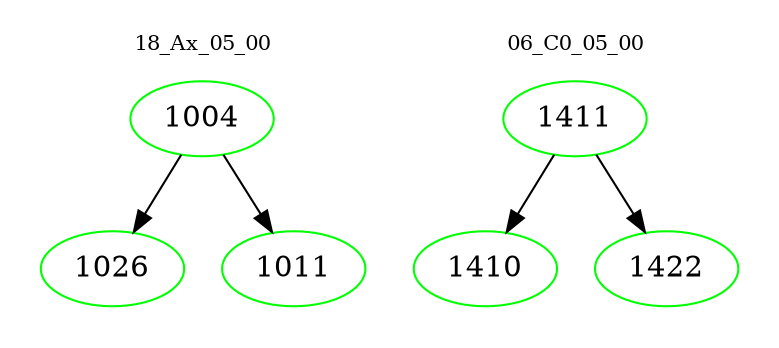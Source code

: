 digraph{
subgraph cluster_0 {
color = white
label = "18_Ax_05_00";
fontsize=10;
T0_1004 [label="1004", color="green"]
T0_1004 -> T0_1026 [color="black"]
T0_1026 [label="1026", color="green"]
T0_1004 -> T0_1011 [color="black"]
T0_1011 [label="1011", color="green"]
}
subgraph cluster_1 {
color = white
label = "06_C0_05_00";
fontsize=10;
T1_1411 [label="1411", color="green"]
T1_1411 -> T1_1410 [color="black"]
T1_1410 [label="1410", color="green"]
T1_1411 -> T1_1422 [color="black"]
T1_1422 [label="1422", color="green"]
}
}
